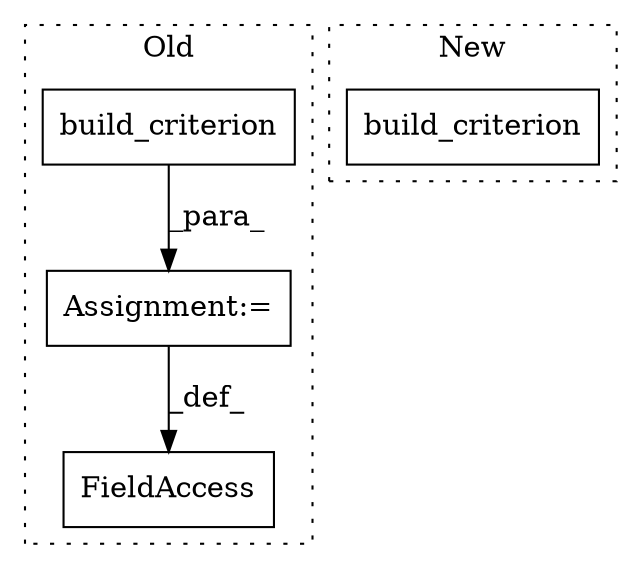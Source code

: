 digraph G {
subgraph cluster0 {
1 [label="build_criterion" a="32" s="8297,8332" l="16,1" shape="box"];
3 [label="FieldAccess" a="22" s="8520" l="12" shape="box"];
4 [label="Assignment:=" a="7" s="8285" l="1" shape="box"];
label = "Old";
style="dotted";
}
subgraph cluster1 {
2 [label="build_criterion" a="32" s="7899" l="17" shape="box"];
label = "New";
style="dotted";
}
1 -> 4 [label="_para_"];
4 -> 3 [label="_def_"];
}